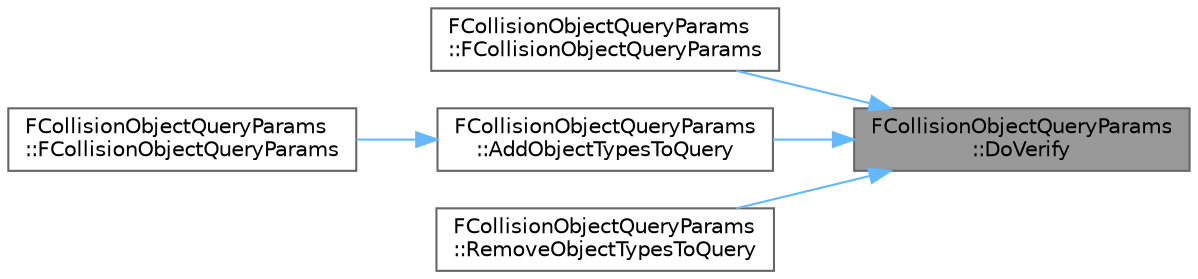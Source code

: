 digraph "FCollisionObjectQueryParams::DoVerify"
{
 // INTERACTIVE_SVG=YES
 // LATEX_PDF_SIZE
  bgcolor="transparent";
  edge [fontname=Helvetica,fontsize=10,labelfontname=Helvetica,labelfontsize=10];
  node [fontname=Helvetica,fontsize=10,shape=box,height=0.2,width=0.4];
  rankdir="RL";
  Node1 [id="Node000001",label="FCollisionObjectQueryParams\l::DoVerify",height=0.2,width=0.4,color="gray40", fillcolor="grey60", style="filled", fontcolor="black",tooltip=" "];
  Node1 -> Node2 [id="edge1_Node000001_Node000002",dir="back",color="steelblue1",style="solid",tooltip=" "];
  Node2 [id="Node000002",label="FCollisionObjectQueryParams\l::FCollisionObjectQueryParams",height=0.2,width=0.4,color="grey40", fillcolor="white", style="filled",URL="$dc/d93/structFCollisionObjectQueryParams.html#acc0a6097a54d9b828d4768c94d3c8935",tooltip=" "];
  Node1 -> Node3 [id="edge2_Node000001_Node000003",dir="back",color="steelblue1",style="solid",tooltip=" "];
  Node3 [id="Node000003",label="FCollisionObjectQueryParams\l::AddObjectTypesToQuery",height=0.2,width=0.4,color="grey40", fillcolor="white", style="filled",URL="$dc/d93/structFCollisionObjectQueryParams.html#a29911eb084af3cf15df3d466187544f7",tooltip=" "];
  Node3 -> Node4 [id="edge3_Node000003_Node000004",dir="back",color="steelblue1",style="solid",tooltip=" "];
  Node4 [id="Node000004",label="FCollisionObjectQueryParams\l::FCollisionObjectQueryParams",height=0.2,width=0.4,color="grey40", fillcolor="white", style="filled",URL="$dc/d93/structFCollisionObjectQueryParams.html#a631e81f66c7ee05f2c4929e0e67bd390",tooltip=" "];
  Node1 -> Node5 [id="edge4_Node000001_Node000005",dir="back",color="steelblue1",style="solid",tooltip=" "];
  Node5 [id="Node000005",label="FCollisionObjectQueryParams\l::RemoveObjectTypesToQuery",height=0.2,width=0.4,color="grey40", fillcolor="white", style="filled",URL="$dc/d93/structFCollisionObjectQueryParams.html#a42b5b475c6b3c765bef97764c68753f9",tooltip=" "];
}
